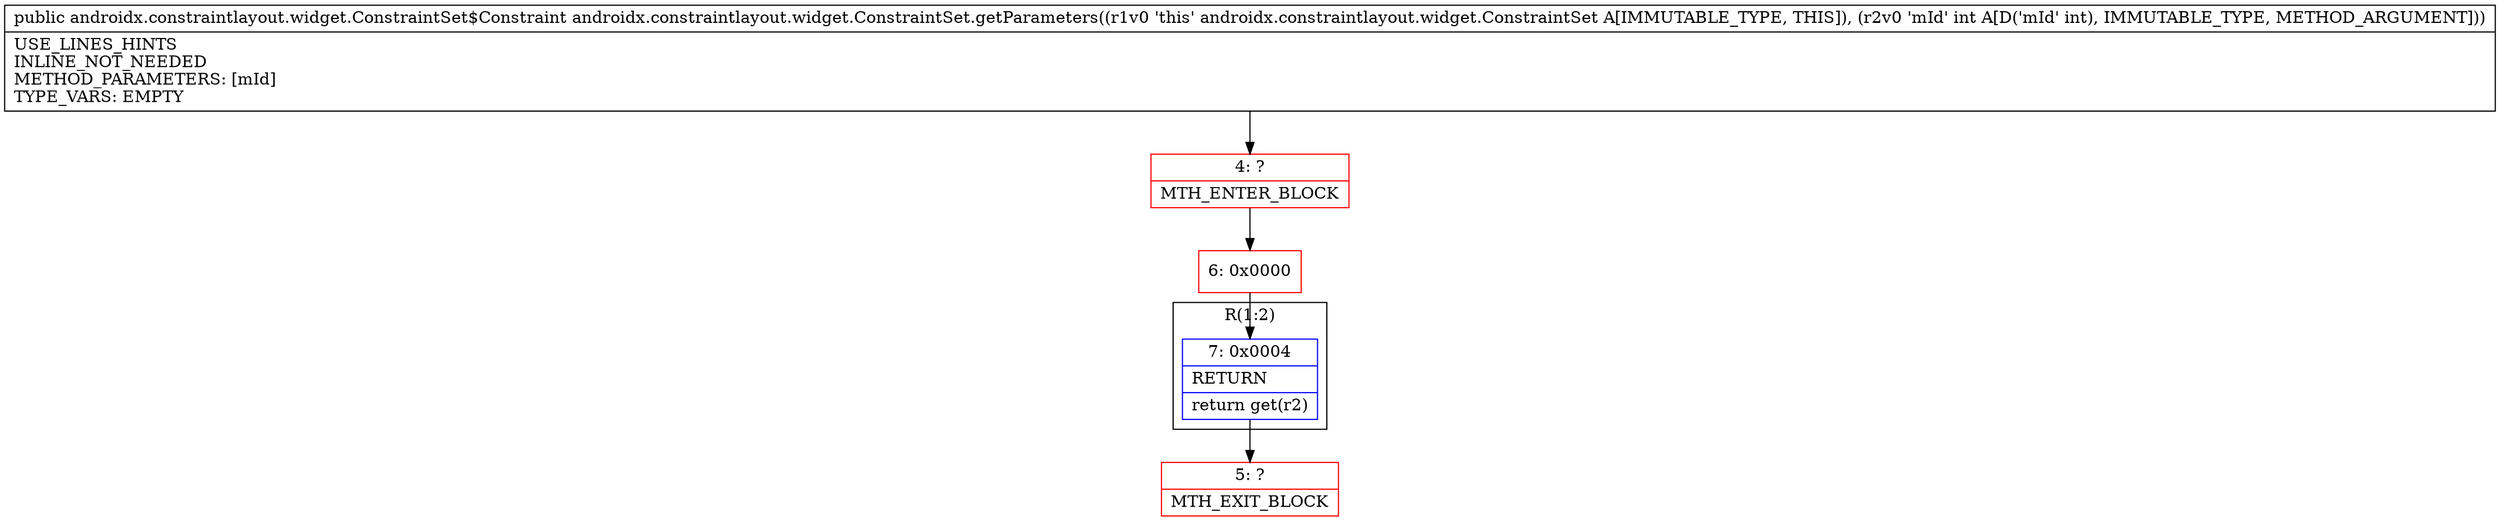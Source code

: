 digraph "CFG forandroidx.constraintlayout.widget.ConstraintSet.getParameters(I)Landroidx\/constraintlayout\/widget\/ConstraintSet$Constraint;" {
subgraph cluster_Region_1072405537 {
label = "R(1:2)";
node [shape=record,color=blue];
Node_7 [shape=record,label="{7\:\ 0x0004|RETURN\l|return get(r2)\l}"];
}
Node_4 [shape=record,color=red,label="{4\:\ ?|MTH_ENTER_BLOCK\l}"];
Node_6 [shape=record,color=red,label="{6\:\ 0x0000}"];
Node_5 [shape=record,color=red,label="{5\:\ ?|MTH_EXIT_BLOCK\l}"];
MethodNode[shape=record,label="{public androidx.constraintlayout.widget.ConstraintSet$Constraint androidx.constraintlayout.widget.ConstraintSet.getParameters((r1v0 'this' androidx.constraintlayout.widget.ConstraintSet A[IMMUTABLE_TYPE, THIS]), (r2v0 'mId' int A[D('mId' int), IMMUTABLE_TYPE, METHOD_ARGUMENT]))  | USE_LINES_HINTS\lINLINE_NOT_NEEDED\lMETHOD_PARAMETERS: [mId]\lTYPE_VARS: EMPTY\l}"];
MethodNode -> Node_4;Node_7 -> Node_5;
Node_4 -> Node_6;
Node_6 -> Node_7;
}

